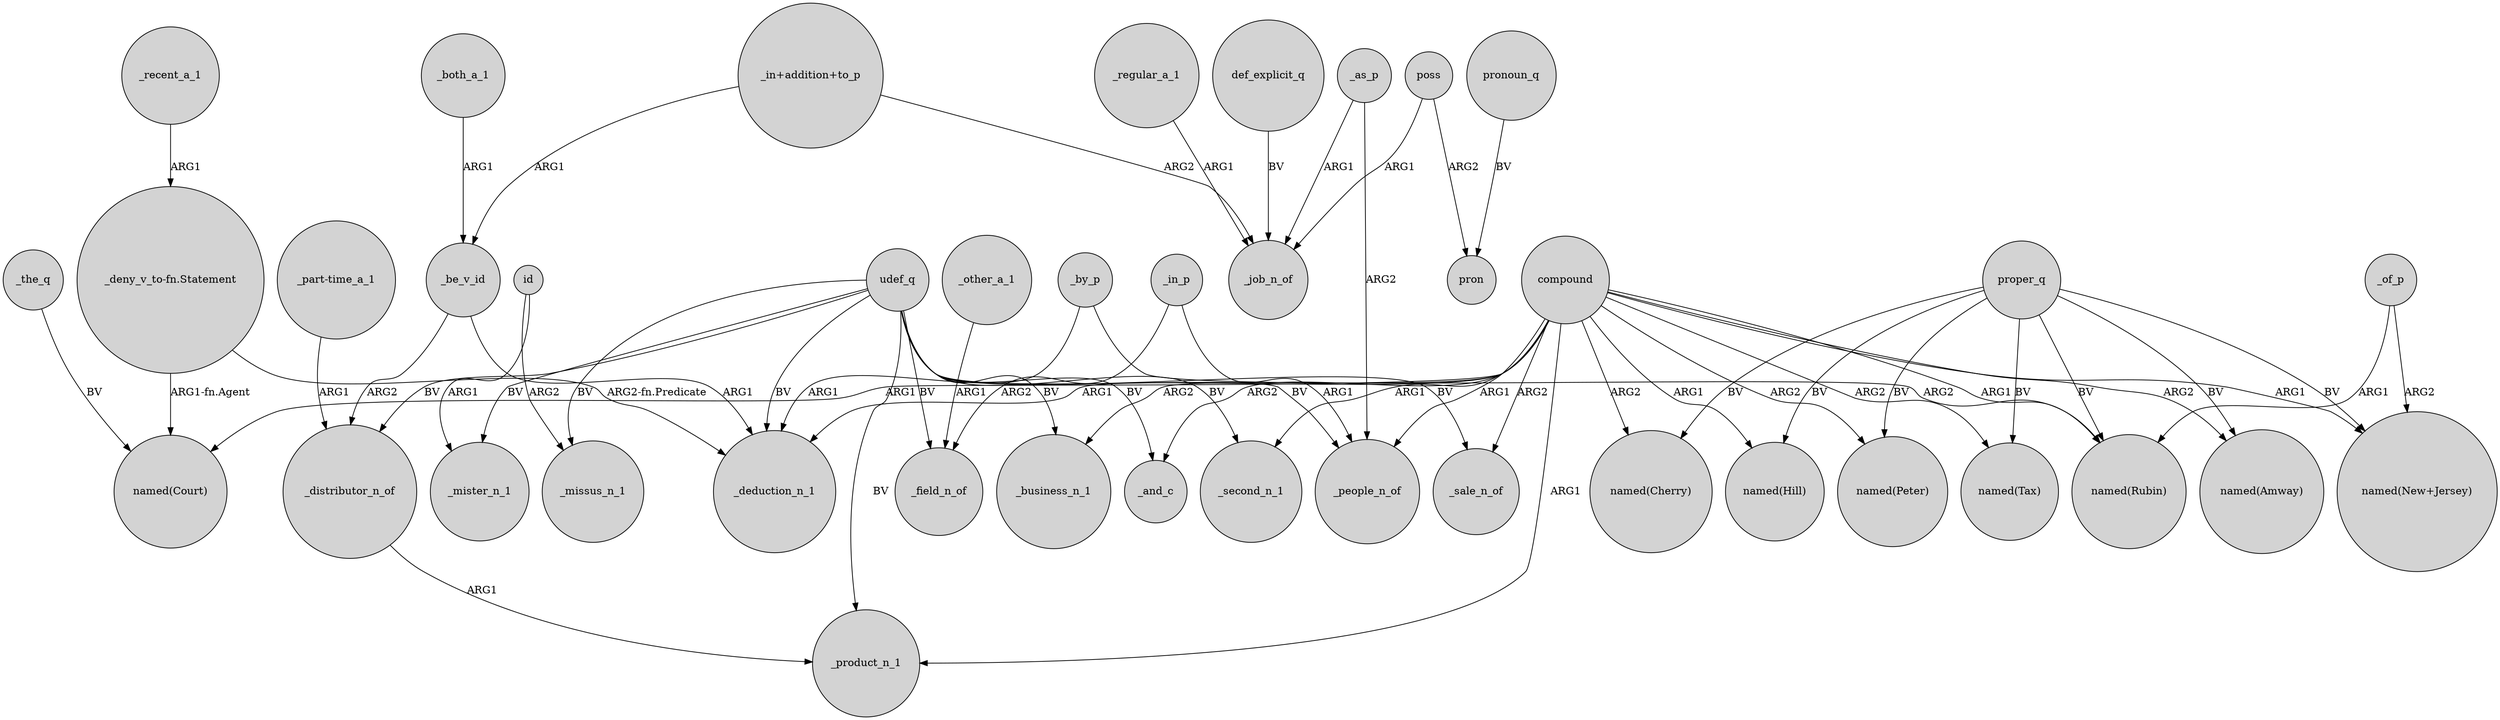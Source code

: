 digraph {
	node [shape=circle style=filled]
	compound -> _product_n_1 [label=ARG1]
	_of_p -> "named(Rubin)" [label=ARG1]
	_as_p -> _people_n_of [label=ARG2]
	proper_q -> "named(Rubin)" [label=BV]
	poss -> pron [label=ARG2]
	_recent_a_1 -> "_deny_v_to-fn.Statement" [label=ARG1]
	compound -> "named(Amway)" [label=ARG2]
	_of_p -> "named(New+Jersey)" [label=ARG2]
	_distributor_n_of -> _product_n_1 [label=ARG1]
	"_part-time_a_1" -> _distributor_n_of [label=ARG1]
	proper_q -> "named(New+Jersey)" [label=BV]
	_regular_a_1 -> _job_n_of [label=ARG1]
	"_in+addition+to_p" -> _be_v_id [label=ARG1]
	udef_q -> _mister_n_1 [label=BV]
	udef_q -> _distributor_n_of [label=BV]
	_the_q -> "named(Court)" [label=BV]
	compound -> "named(Cherry)" [label=ARG2]
	udef_q -> _missus_n_1 [label=BV]
	compound -> "named(Rubin)" [label=ARG1]
	compound -> "named(Hill)" [label=ARG1]
	proper_q -> "named(Peter)" [label=BV]
	_as_p -> _job_n_of [label=ARG1]
	id -> _missus_n_1 [label=ARG2]
	udef_q -> _field_n_of [label=BV]
	udef_q -> _deduction_n_1 [label=BV]
	pronoun_q -> pron [label=BV]
	udef_q -> _people_n_of [label=BV]
	compound -> "named(Peter)" [label=ARG2]
	proper_q -> "named(Tax)" [label=BV]
	compound -> _and_c [label=ARG2]
	compound -> _sale_n_of [label=ARG2]
	_by_p -> _deduction_n_1 [label=ARG1]
	"_deny_v_to-fn.Statement" -> _deduction_n_1 [label="ARG2-fn.Predicate"]
	"_deny_v_to-fn.Statement" -> "named(Court)" [label="ARG1-fn.Agent"]
	udef_q -> _second_n_1 [label=BV]
	id -> _mister_n_1 [label=ARG1]
	_be_v_id -> _distributor_n_of [label=ARG2]
	poss -> _job_n_of [label=ARG1]
	def_explicit_q -> _job_n_of [label=BV]
	_in_p -> _people_n_of [label=ARG1]
	_by_p -> "named(Rubin)" [label=ARG2]
	_other_a_1 -> _field_n_of [label=ARG1]
	compound -> _business_n_1 [label=ARG2]
	compound -> "named(New+Jersey)" [label=ARG1]
	proper_q -> "named(Hill)" [label=BV]
	udef_q -> _sale_n_of [label=BV]
	"_in+addition+to_p" -> _job_n_of [label=ARG2]
	udef_q -> _business_n_1 [label=BV]
	compound -> _deduction_n_1 [label=ARG1]
	proper_q -> "named(Cherry)" [label=BV]
	udef_q -> _product_n_1 [label=BV]
	proper_q -> "named(Amway)" [label=BV]
	_both_a_1 -> _be_v_id [label=ARG1]
	compound -> _second_n_1 [label=ARG1]
	_be_v_id -> _deduction_n_1 [label=ARG1]
	compound -> _people_n_of [label=ARG1]
	udef_q -> _and_c [label=BV]
	compound -> "named(Tax)" [label=ARG2]
	compound -> "named(Court)" [label=ARG1]
	_in_p -> _field_n_of [label=ARG2]
}
